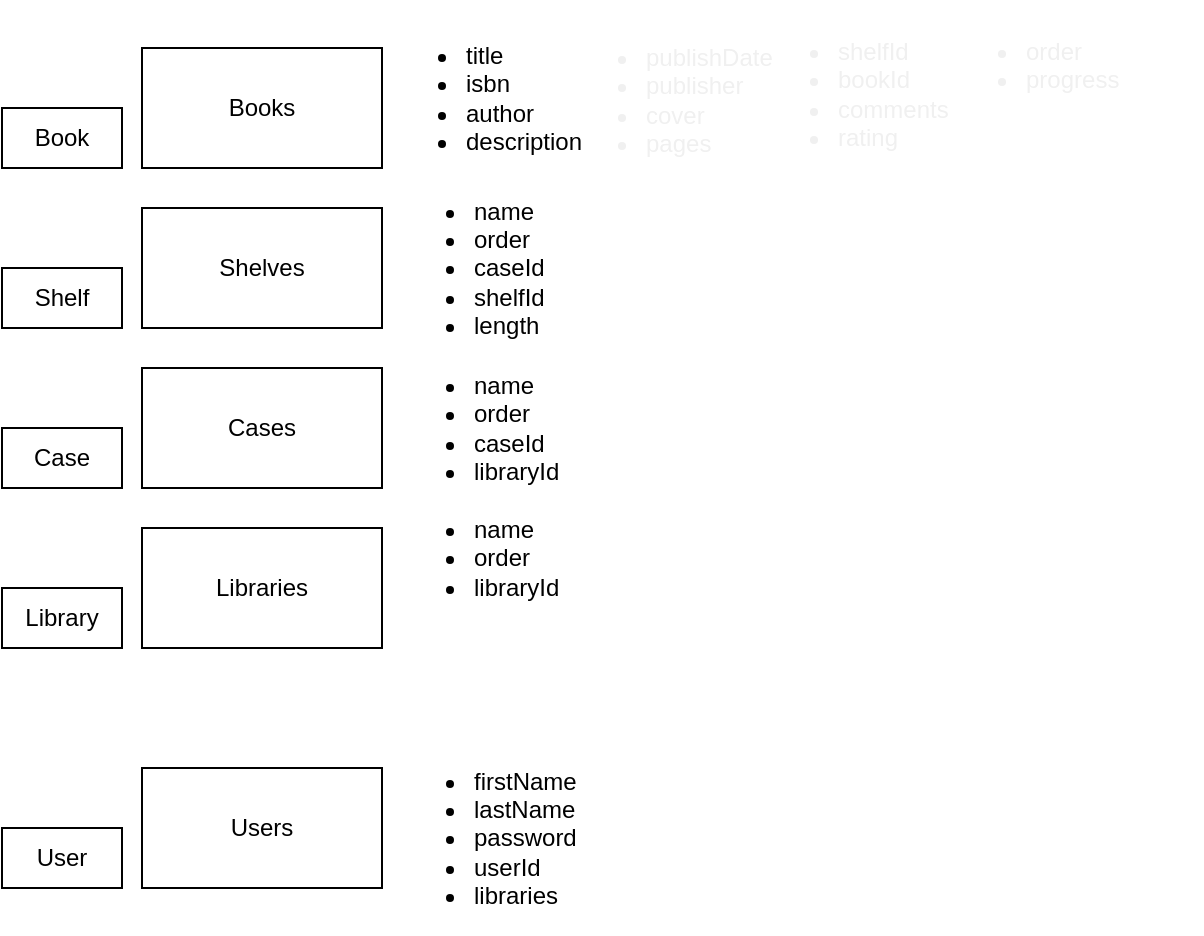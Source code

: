 <mxfile version="24.7.5">
  <diagram name="Page-1" id="viJemXPPEhyaTaPUvogu">
    <mxGraphModel dx="821" dy="545" grid="1" gridSize="10" guides="1" tooltips="1" connect="1" arrows="1" fold="1" page="1" pageScale="1" pageWidth="827" pageHeight="1169" math="0" shadow="0">
      <root>
        <mxCell id="0" />
        <mxCell id="1" parent="0" />
        <mxCell id="lrDRFXscO5QtLpUeHJur-1" value="Books" style="rounded=0;whiteSpace=wrap;html=1;" vertex="1" parent="1">
          <mxGeometry x="100" y="210" width="120" height="60" as="geometry" />
        </mxCell>
        <mxCell id="lrDRFXscO5QtLpUeHJur-2" value="Shelves" style="rounded=0;whiteSpace=wrap;html=1;" vertex="1" parent="1">
          <mxGeometry x="100" y="290" width="120" height="60" as="geometry" />
        </mxCell>
        <mxCell id="lrDRFXscO5QtLpUeHJur-3" value="Cases" style="rounded=0;whiteSpace=wrap;html=1;" vertex="1" parent="1">
          <mxGeometry x="100" y="370" width="120" height="60" as="geometry" />
        </mxCell>
        <mxCell id="lrDRFXscO5QtLpUeHJur-5" value="Libraries" style="rounded=0;whiteSpace=wrap;html=1;" vertex="1" parent="1">
          <mxGeometry x="100" y="450" width="120" height="60" as="geometry" />
        </mxCell>
        <mxCell id="lrDRFXscO5QtLpUeHJur-6" value="&lt;ul&gt;&lt;li&gt;title&lt;/li&gt;&lt;li&gt;isbn&lt;/li&gt;&lt;li&gt;author&lt;/li&gt;&lt;li&gt;description&lt;/li&gt;&lt;/ul&gt;" style="text;html=1;align=left;verticalAlign=middle;whiteSpace=wrap;rounded=0;" vertex="1" parent="1">
          <mxGeometry x="220" y="220" width="236" height="30" as="geometry" />
        </mxCell>
        <mxCell id="lrDRFXscO5QtLpUeHJur-8" value="&lt;ul&gt;&lt;li&gt;name&lt;/li&gt;&lt;li&gt;order&lt;/li&gt;&lt;li&gt;caseId&lt;/li&gt;&lt;li&gt;shelfId&lt;/li&gt;&lt;li&gt;length&lt;/li&gt;&lt;/ul&gt;" style="text;html=1;align=left;verticalAlign=middle;whiteSpace=wrap;rounded=0;" vertex="1" parent="1">
          <mxGeometry x="224" y="305" width="190" height="30" as="geometry" />
        </mxCell>
        <mxCell id="lrDRFXscO5QtLpUeHJur-9" value="&lt;ul&gt;&lt;li&gt;name&lt;/li&gt;&lt;li&gt;order&lt;/li&gt;&lt;li&gt;caseId&lt;/li&gt;&lt;li&gt;libraryId&lt;/li&gt;&lt;/ul&gt;" style="text;html=1;align=left;verticalAlign=middle;whiteSpace=wrap;rounded=0;" vertex="1" parent="1">
          <mxGeometry x="224" y="385" width="190" height="30" as="geometry" />
        </mxCell>
        <mxCell id="lrDRFXscO5QtLpUeHJur-10" value="&lt;ul&gt;&lt;li&gt;&lt;span style=&quot;background-color: initial;&quot;&gt;name&lt;/span&gt;&lt;/li&gt;&lt;li&gt;&lt;span style=&quot;background-color: initial;&quot;&gt;order&lt;/span&gt;&lt;/li&gt;&lt;li&gt;&lt;span style=&quot;background-color: initial;&quot;&gt;libraryId&lt;/span&gt;&lt;/li&gt;&lt;/ul&gt;" style="text;html=1;align=left;verticalAlign=middle;whiteSpace=wrap;rounded=0;" vertex="1" parent="1">
          <mxGeometry x="224" y="450" width="190" height="30" as="geometry" />
        </mxCell>
        <mxCell id="lrDRFXscO5QtLpUeHJur-11" value="Book" style="rounded=0;whiteSpace=wrap;html=1;" vertex="1" parent="1">
          <mxGeometry x="30" y="240" width="60" height="30" as="geometry" />
        </mxCell>
        <mxCell id="lrDRFXscO5QtLpUeHJur-12" value="Shelf" style="rounded=0;whiteSpace=wrap;html=1;" vertex="1" parent="1">
          <mxGeometry x="30" y="320" width="60" height="30" as="geometry" />
        </mxCell>
        <mxCell id="lrDRFXscO5QtLpUeHJur-13" value="Case" style="rounded=0;whiteSpace=wrap;html=1;" vertex="1" parent="1">
          <mxGeometry x="30" y="400" width="60" height="30" as="geometry" />
        </mxCell>
        <mxCell id="lrDRFXscO5QtLpUeHJur-14" value="Library" style="rounded=0;whiteSpace=wrap;html=1;" vertex="1" parent="1">
          <mxGeometry x="30" y="480" width="60" height="30" as="geometry" />
        </mxCell>
        <mxCell id="lrDRFXscO5QtLpUeHJur-16" value="Users" style="rounded=0;whiteSpace=wrap;html=1;" vertex="1" parent="1">
          <mxGeometry x="100" y="570" width="120" height="60" as="geometry" />
        </mxCell>
        <mxCell id="lrDRFXscO5QtLpUeHJur-17" value="&lt;ul&gt;&lt;li&gt;&lt;span style=&quot;background-color: initial;&quot;&gt;firstName&lt;/span&gt;&lt;/li&gt;&lt;li&gt;&lt;span style=&quot;background-color: initial;&quot;&gt;lastName&lt;/span&gt;&lt;/li&gt;&lt;li&gt;&lt;span style=&quot;background-color: initial;&quot;&gt;password&lt;/span&gt;&lt;/li&gt;&lt;li&gt;&lt;span style=&quot;background-color: initial;&quot;&gt;userId&lt;/span&gt;&lt;/li&gt;&lt;li&gt;&lt;span style=&quot;background-color: initial;&quot;&gt;libraries&lt;/span&gt;&lt;/li&gt;&lt;/ul&gt;" style="text;html=1;align=left;verticalAlign=middle;whiteSpace=wrap;rounded=0;" vertex="1" parent="1">
          <mxGeometry x="224" y="590" width="190" height="30" as="geometry" />
        </mxCell>
        <mxCell id="lrDRFXscO5QtLpUeHJur-18" value="User" style="rounded=0;whiteSpace=wrap;html=1;" vertex="1" parent="1">
          <mxGeometry x="30" y="600" width="60" height="30" as="geometry" />
        </mxCell>
        <mxCell id="lrDRFXscO5QtLpUeHJur-23" value="&lt;ul style=&quot;forced-color-adjust: none; border-color: rgb(0, 0, 0); color: rgb(240, 240, 240); font-family: Helvetica; font-size: 12px; font-style: normal; font-variant-ligatures: normal; font-variant-caps: normal; font-weight: 400; letter-spacing: normal; orphans: 2; text-align: left; text-indent: 0px; text-transform: none; widows: 2; word-spacing: 0px; -webkit-text-stroke-width: 0px; white-space: normal; text-decoration-thickness: initial; text-decoration-style: initial; text-decoration-color: initial;&quot;&gt;&lt;li style=&quot;&quot;&gt;publishDate&lt;br&gt;&lt;/li&gt;&lt;li style=&quot;forced-color-adjust: none; border-color: rgb(0, 0, 0);&quot;&gt;publisher&lt;/li&gt;&lt;li style=&quot;forced-color-adjust: none; border-color: rgb(0, 0, 0);&quot;&gt;cover&lt;/li&gt;&lt;li style=&quot;forced-color-adjust: none; border-color: rgb(0, 0, 0);&quot;&gt;pages&lt;/li&gt;&lt;/ul&gt;" style="text;whiteSpace=wrap;html=1;" vertex="1" parent="1">
          <mxGeometry x="310" y="189" width="130" height="180" as="geometry" />
        </mxCell>
        <mxCell id="lrDRFXscO5QtLpUeHJur-24" value="&lt;ul style=&quot;forced-color-adjust: none; border-color: rgb(0, 0, 0); color: rgb(240, 240, 240); font-family: Helvetica; font-size: 12px; font-style: normal; font-variant-ligatures: normal; font-variant-caps: normal; font-weight: 400; letter-spacing: normal; orphans: 2; text-align: left; text-indent: 0px; text-transform: none; widows: 2; word-spacing: 0px; -webkit-text-stroke-width: 0px; white-space: normal; text-decoration-thickness: initial; text-decoration-style: initial; text-decoration-color: initial;&quot;&gt;&lt;li style=&quot;&quot;&gt;&lt;span style=&quot;background-color: initial;&quot;&gt;shelfId&lt;/span&gt;&lt;br&gt;&lt;/li&gt;&lt;li style=&quot;forced-color-adjust: none; border-color: rgb(0, 0, 0);&quot;&gt;bookId&lt;/li&gt;&lt;li style=&quot;forced-color-adjust: none; border-color: rgb(0, 0, 0);&quot;&gt;comments&lt;/li&gt;&lt;li style=&quot;forced-color-adjust: none; border-color: rgb(0, 0, 0);&quot;&gt;rating&lt;/li&gt;&lt;/ul&gt;" style="text;whiteSpace=wrap;html=1;" vertex="1" parent="1">
          <mxGeometry x="406" y="186" width="130" height="180" as="geometry" />
        </mxCell>
        <mxCell id="lrDRFXscO5QtLpUeHJur-25" value="&lt;ul style=&quot;forced-color-adjust: none; border-color: rgb(0, 0, 0); color: rgb(240, 240, 240); font-family: Helvetica; font-size: 12px; font-style: normal; font-variant-ligatures: normal; font-variant-caps: normal; font-weight: 400; letter-spacing: normal; orphans: 2; text-align: left; text-indent: 0px; text-transform: none; widows: 2; word-spacing: 0px; -webkit-text-stroke-width: 0px; white-space: normal; text-decoration-thickness: initial; text-decoration-style: initial; text-decoration-color: initial;&quot;&gt;&lt;li style=&quot;&quot;&gt;&lt;span style=&quot;background-color: initial;&quot;&gt;order&lt;/span&gt;&lt;br&gt;&lt;/li&gt;&lt;li style=&quot;forced-color-adjust: none; border-color: rgb(0, 0, 0);&quot;&gt;progress&lt;/li&gt;&lt;/ul&gt;" style="text;whiteSpace=wrap;html=1;" vertex="1" parent="1">
          <mxGeometry x="500" y="186" width="130" height="180" as="geometry" />
        </mxCell>
      </root>
    </mxGraphModel>
  </diagram>
</mxfile>
